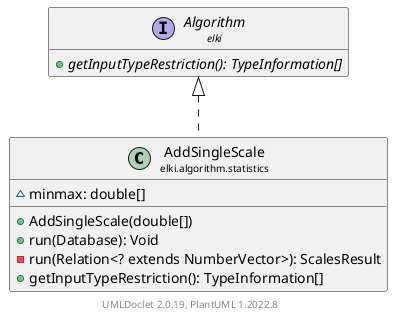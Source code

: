 @startuml
    remove .*\.(Instance|Par|Parameterizer|Factory)$
    set namespaceSeparator none
    hide empty fields
    hide empty methods

    class "<size:14>AddSingleScale\n<size:10>elki.algorithm.statistics" as elki.algorithm.statistics.AddSingleScale [[AddSingleScale.html]] {
        ~minmax: double[]
        +AddSingleScale(double[])
        +run(Database): Void
        -run(Relation<? extends NumberVector>): ScalesResult
        +getInputTypeRestriction(): TypeInformation[]
    }

    interface "<size:14>Algorithm\n<size:10>elki" as elki.Algorithm [[../../Algorithm.html]] {
        {abstract} +getInputTypeRestriction(): TypeInformation[]
    }
    class "<size:14>AddSingleScale.Par\n<size:10>elki.algorithm.statistics" as elki.algorithm.statistics.AddSingleScale.Par [[AddSingleScale.Par.html]]

    elki.Algorithm <|.. elki.algorithm.statistics.AddSingleScale
    elki.algorithm.statistics.AddSingleScale +-- elki.algorithm.statistics.AddSingleScale.Par

    center footer UMLDoclet 2.0.19, PlantUML 1.2022.8
@enduml
